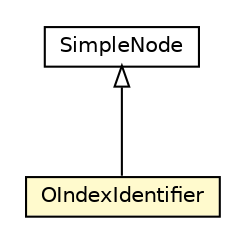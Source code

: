 #!/usr/local/bin/dot
#
# Class diagram 
# Generated by UMLGraph version R5_6-24-gf6e263 (http://www.umlgraph.org/)
#

digraph G {
	edge [fontname="Helvetica",fontsize=10,labelfontname="Helvetica",labelfontsize=10];
	node [fontname="Helvetica",fontsize=10,shape=plaintext];
	nodesep=0.25;
	ranksep=0.5;
	// com.orientechnologies.orient.core.sql.parser.OIndexIdentifier
	c4005798 [label=<<table title="com.orientechnologies.orient.core.sql.parser.OIndexIdentifier" border="0" cellborder="1" cellspacing="0" cellpadding="2" port="p" bgcolor="lemonChiffon" href="./OIndexIdentifier.html">
		<tr><td><table border="0" cellspacing="0" cellpadding="1">
<tr><td align="center" balign="center"> OIndexIdentifier </td></tr>
		</table></td></tr>
		</table>>, URL="./OIndexIdentifier.html", fontname="Helvetica", fontcolor="black", fontsize=10.0];
	// com.orientechnologies.orient.core.sql.parser.SimpleNode
	c4005825 [label=<<table title="com.orientechnologies.orient.core.sql.parser.SimpleNode" border="0" cellborder="1" cellspacing="0" cellpadding="2" port="p" href="./SimpleNode.html">
		<tr><td><table border="0" cellspacing="0" cellpadding="1">
<tr><td align="center" balign="center"> SimpleNode </td></tr>
		</table></td></tr>
		</table>>, URL="./SimpleNode.html", fontname="Helvetica", fontcolor="black", fontsize=10.0];
	//com.orientechnologies.orient.core.sql.parser.OIndexIdentifier extends com.orientechnologies.orient.core.sql.parser.SimpleNode
	c4005825:p -> c4005798:p [dir=back,arrowtail=empty];
}

